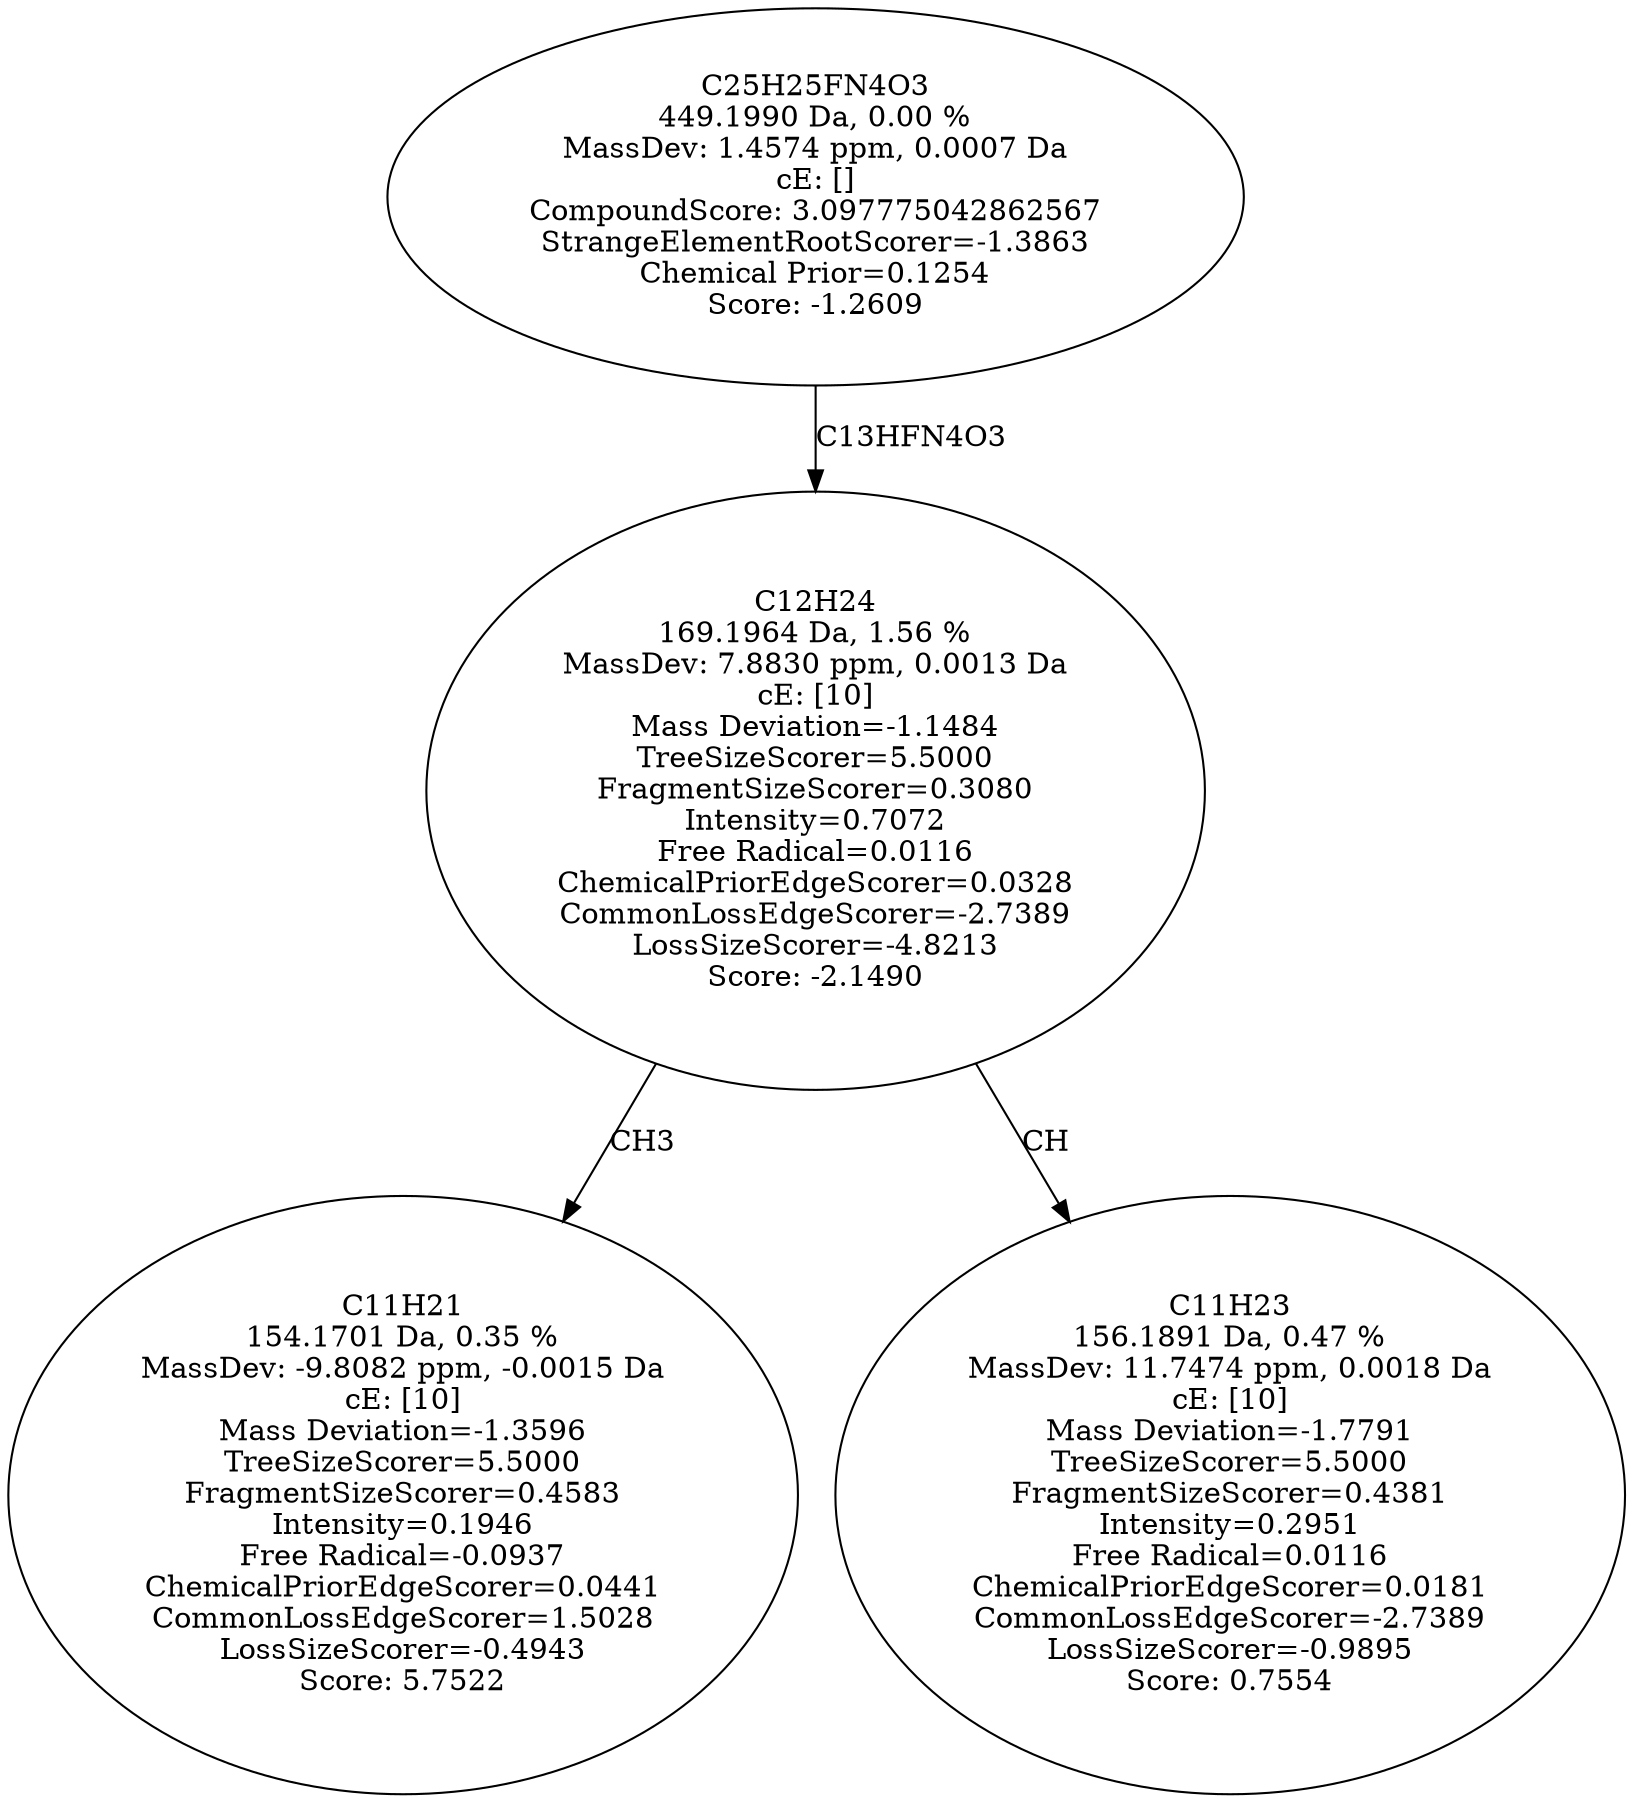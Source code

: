 strict digraph {
v1 [label="C11H21\n154.1701 Da, 0.35 %\nMassDev: -9.8082 ppm, -0.0015 Da\ncE: [10]\nMass Deviation=-1.3596\nTreeSizeScorer=5.5000\nFragmentSizeScorer=0.4583\nIntensity=0.1946\nFree Radical=-0.0937\nChemicalPriorEdgeScorer=0.0441\nCommonLossEdgeScorer=1.5028\nLossSizeScorer=-0.4943\nScore: 5.7522"];
v2 [label="C11H23\n156.1891 Da, 0.47 %\nMassDev: 11.7474 ppm, 0.0018 Da\ncE: [10]\nMass Deviation=-1.7791\nTreeSizeScorer=5.5000\nFragmentSizeScorer=0.4381\nIntensity=0.2951\nFree Radical=0.0116\nChemicalPriorEdgeScorer=0.0181\nCommonLossEdgeScorer=-2.7389\nLossSizeScorer=-0.9895\nScore: 0.7554"];
v3 [label="C12H24\n169.1964 Da, 1.56 %\nMassDev: 7.8830 ppm, 0.0013 Da\ncE: [10]\nMass Deviation=-1.1484\nTreeSizeScorer=5.5000\nFragmentSizeScorer=0.3080\nIntensity=0.7072\nFree Radical=0.0116\nChemicalPriorEdgeScorer=0.0328\nCommonLossEdgeScorer=-2.7389\nLossSizeScorer=-4.8213\nScore: -2.1490"];
v4 [label="C25H25FN4O3\n449.1990 Da, 0.00 %\nMassDev: 1.4574 ppm, 0.0007 Da\ncE: []\nCompoundScore: 3.097775042862567\nStrangeElementRootScorer=-1.3863\nChemical Prior=0.1254\nScore: -1.2609"];
v3 -> v1 [label="CH3"];
v3 -> v2 [label="CH"];
v4 -> v3 [label="C13HFN4O3"];
}